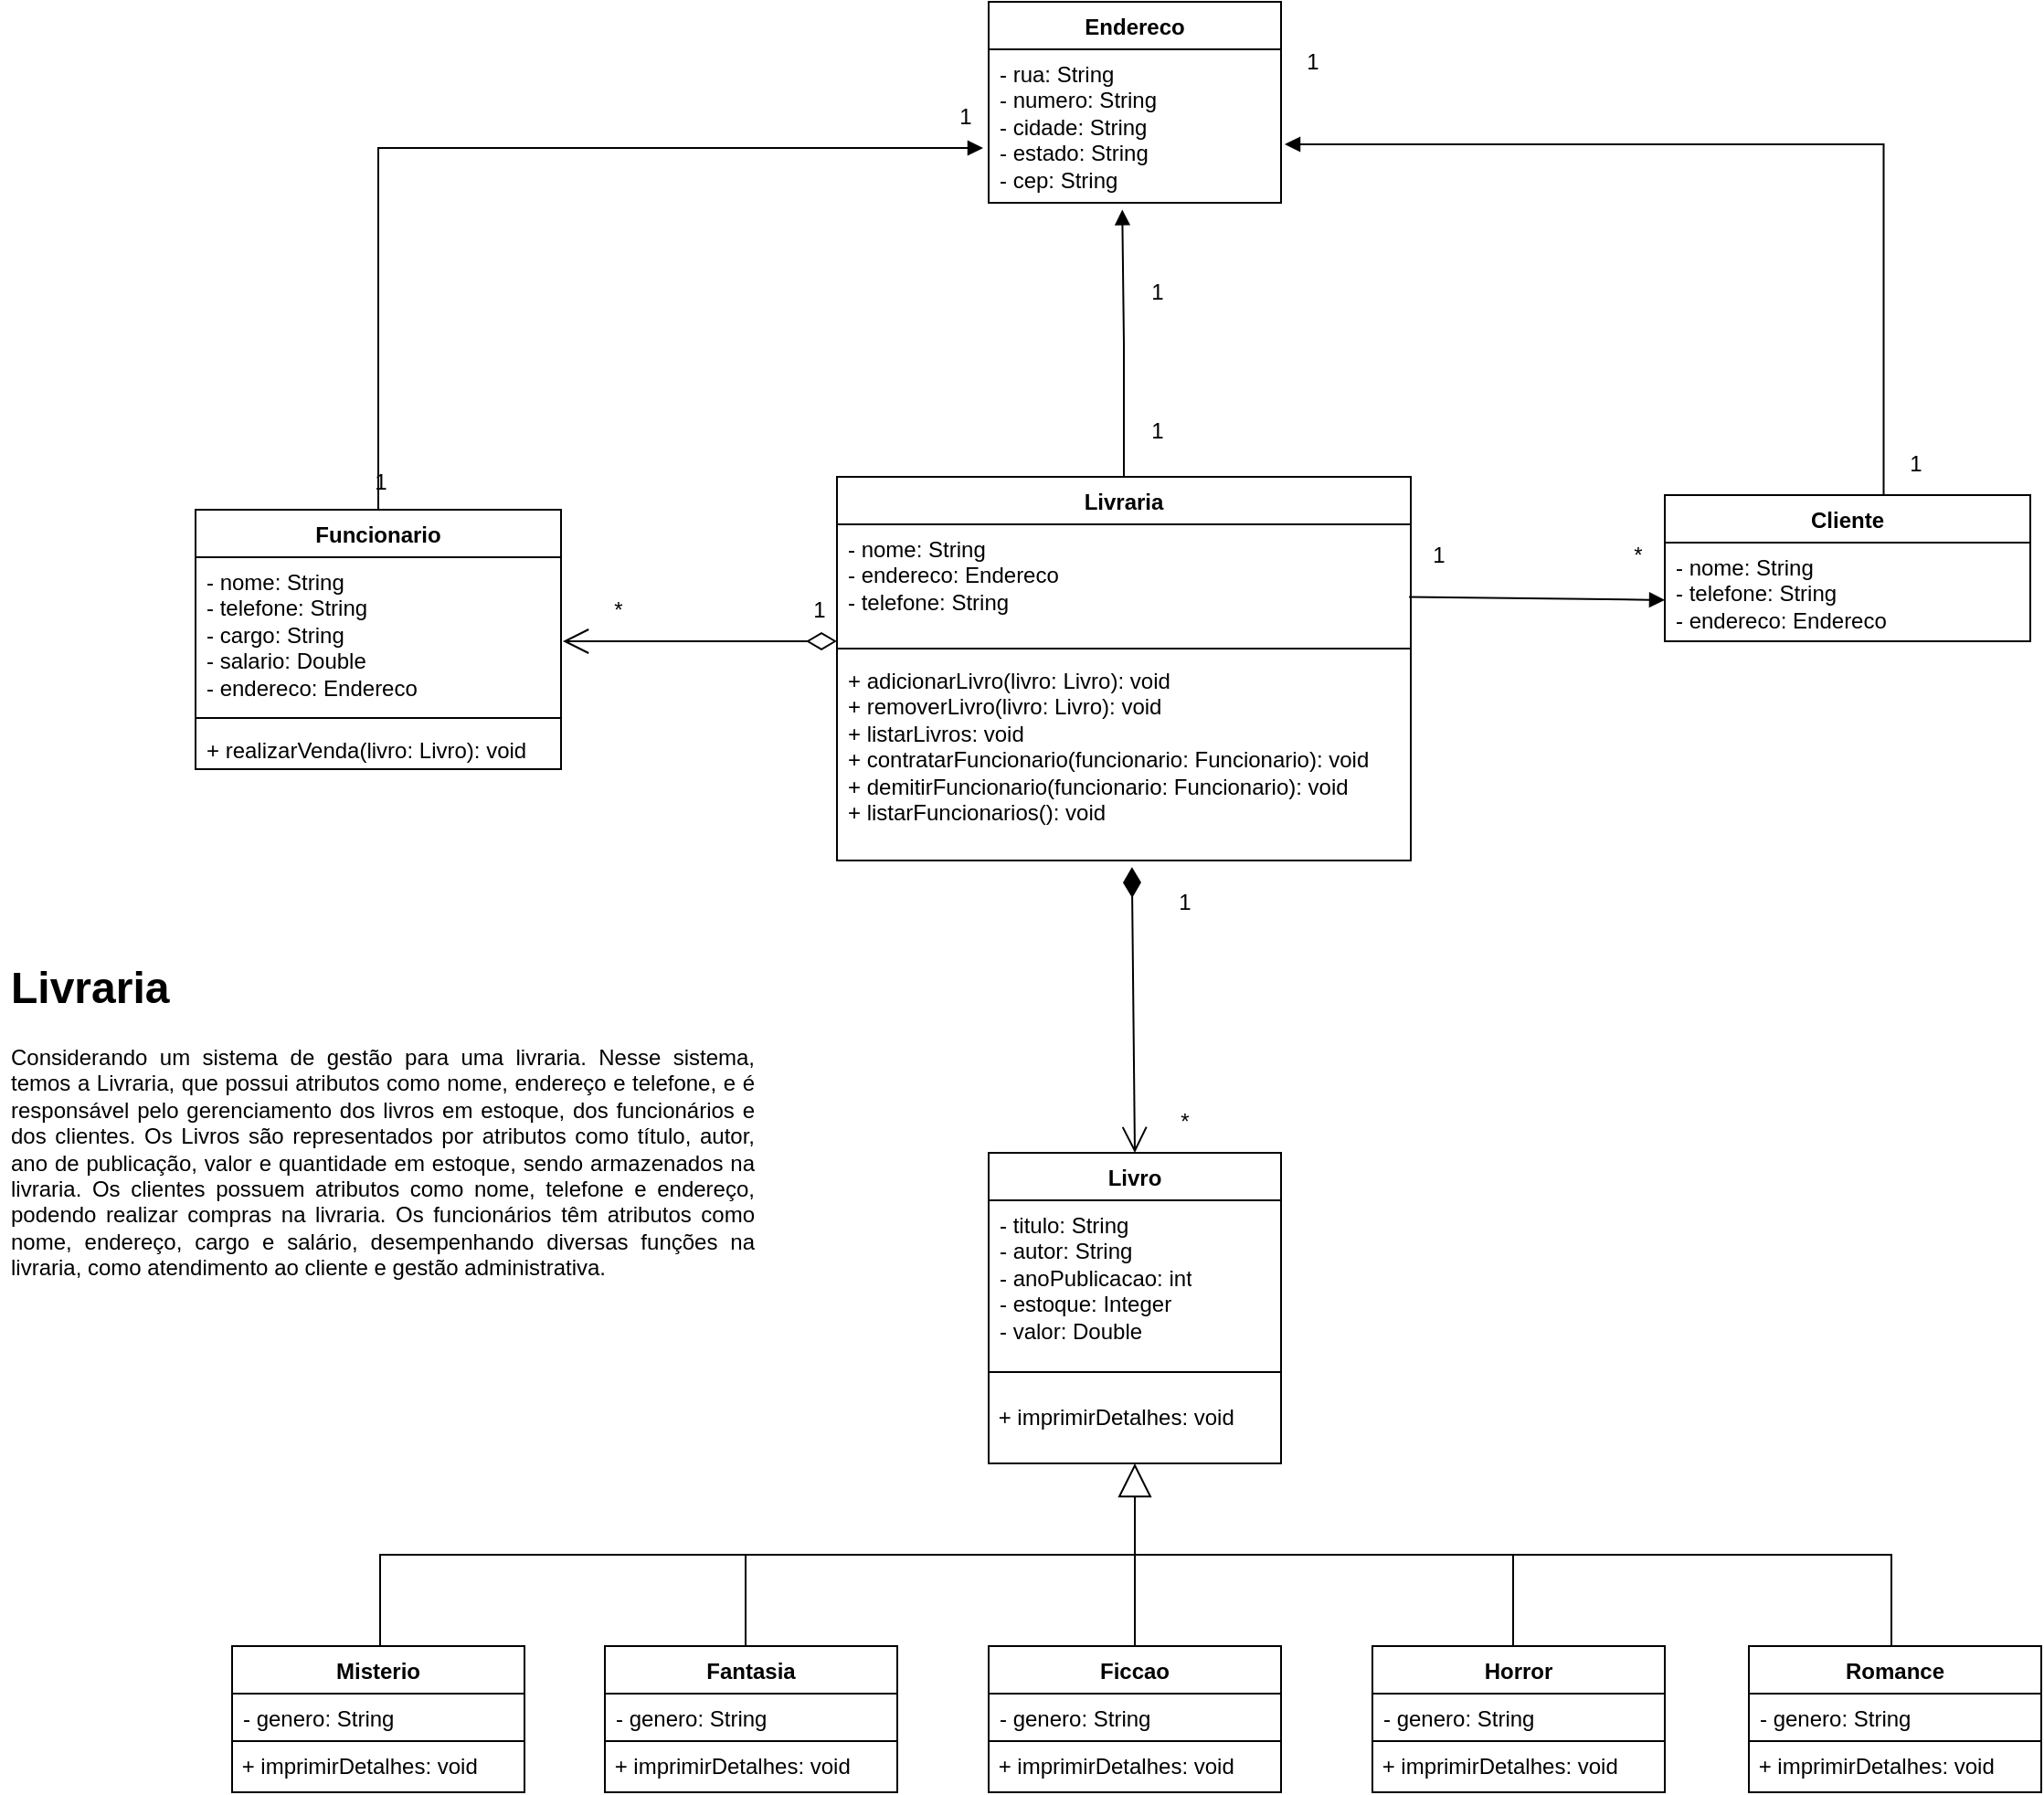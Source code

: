 <mxfile version="21.5.0" type="device">
  <diagram name="Página-1" id="rN2LJihnUFl8Uy325QJz">
    <mxGraphModel dx="1978" dy="747" grid="1" gridSize="10" guides="1" tooltips="1" connect="1" arrows="1" fold="1" page="1" pageScale="1" pageWidth="827" pageHeight="1169" math="0" shadow="0">
      <root>
        <mxCell id="0" />
        <mxCell id="1" parent="0" />
        <mxCell id="oC-QnKjkfsPwuS0FO-7s-1" value="Livro" style="swimlane;fontStyle=1;align=center;verticalAlign=top;childLayout=stackLayout;horizontal=1;startSize=26;horizontalStack=0;resizeParent=1;resizeParentMax=0;resizeLast=0;collapsible=1;marginBottom=0;whiteSpace=wrap;html=1;" parent="1" vertex="1">
          <mxGeometry x="333" y="630" width="160" height="170" as="geometry" />
        </mxCell>
        <mxCell id="oC-QnKjkfsPwuS0FO-7s-2" value="- titulo: String&lt;br&gt;- autor: String&lt;br&gt;- anoPublicacao: int&lt;br&gt;- estoque: Integer&lt;br&gt;- valor: Double" style="text;strokeColor=none;fillColor=none;align=left;verticalAlign=top;spacingLeft=4;spacingRight=4;overflow=hidden;rotatable=0;points=[[0,0.5],[1,0.5]];portConstraint=eastwest;whiteSpace=wrap;html=1;" parent="oC-QnKjkfsPwuS0FO-7s-1" vertex="1">
          <mxGeometry y="26" width="160" height="94" as="geometry" />
        </mxCell>
        <mxCell id="TP7SuFMEwu7cWY-4JSte-9" value="&amp;nbsp;+ imprimirDetalhes: void" style="html=1;whiteSpace=wrap;align=left;" parent="oC-QnKjkfsPwuS0FO-7s-1" vertex="1">
          <mxGeometry y="120" width="160" height="50" as="geometry" />
        </mxCell>
        <mxCell id="oC-QnKjkfsPwuS0FO-7s-5" value="Cliente" style="swimlane;fontStyle=1;align=center;verticalAlign=top;childLayout=stackLayout;horizontal=1;startSize=26;horizontalStack=0;resizeParent=1;resizeParentMax=0;resizeLast=0;collapsible=1;marginBottom=0;whiteSpace=wrap;html=1;" parent="1" vertex="1">
          <mxGeometry x="703" y="270" width="200" height="80" as="geometry" />
        </mxCell>
        <mxCell id="oC-QnKjkfsPwuS0FO-7s-6" value="- nome: String&lt;br&gt;- telefone: String&lt;br&gt;- endereco: Endereco" style="text;strokeColor=none;fillColor=none;align=left;verticalAlign=top;spacingLeft=4;spacingRight=4;overflow=hidden;rotatable=0;points=[[0,0.5],[1,0.5]];portConstraint=eastwest;whiteSpace=wrap;html=1;" parent="oC-QnKjkfsPwuS0FO-7s-5" vertex="1">
          <mxGeometry y="26" width="200" height="54" as="geometry" />
        </mxCell>
        <mxCell id="oC-QnKjkfsPwuS0FO-7s-9" value="Funcionario" style="swimlane;fontStyle=1;align=center;verticalAlign=top;childLayout=stackLayout;horizontal=1;startSize=26;horizontalStack=0;resizeParent=1;resizeParentMax=0;resizeLast=0;collapsible=1;marginBottom=0;whiteSpace=wrap;html=1;" parent="1" vertex="1">
          <mxGeometry x="-101" y="278" width="200" height="142" as="geometry" />
        </mxCell>
        <mxCell id="oC-QnKjkfsPwuS0FO-7s-10" value="- nome: String&lt;br&gt;- telefone: String&lt;br&gt;- cargo: String&lt;br&gt;- salario: Double&lt;br&gt;- endereco: Endereco" style="text;strokeColor=none;fillColor=none;align=left;verticalAlign=top;spacingLeft=4;spacingRight=4;overflow=hidden;rotatable=0;points=[[0,0.5],[1,0.5]];portConstraint=eastwest;whiteSpace=wrap;html=1;" parent="oC-QnKjkfsPwuS0FO-7s-9" vertex="1">
          <mxGeometry y="26" width="200" height="84" as="geometry" />
        </mxCell>
        <mxCell id="oC-QnKjkfsPwuS0FO-7s-11" value="" style="line;strokeWidth=1;fillColor=none;align=left;verticalAlign=middle;spacingTop=-1;spacingLeft=3;spacingRight=3;rotatable=0;labelPosition=right;points=[];portConstraint=eastwest;strokeColor=inherit;" parent="oC-QnKjkfsPwuS0FO-7s-9" vertex="1">
          <mxGeometry y="110" width="200" height="8" as="geometry" />
        </mxCell>
        <mxCell id="oC-QnKjkfsPwuS0FO-7s-12" value="+ realizarVenda(livro: Livro): void" style="text;strokeColor=none;fillColor=none;align=left;verticalAlign=top;spacingLeft=4;spacingRight=4;overflow=hidden;rotatable=0;points=[[0,0.5],[1,0.5]];portConstraint=eastwest;whiteSpace=wrap;html=1;" parent="oC-QnKjkfsPwuS0FO-7s-9" vertex="1">
          <mxGeometry y="118" width="200" height="24" as="geometry" />
        </mxCell>
        <mxCell id="oC-QnKjkfsPwuS0FO-7s-13" value="Ficcao" style="swimlane;fontStyle=1;align=center;verticalAlign=top;childLayout=stackLayout;horizontal=1;startSize=26;horizontalStack=0;resizeParent=1;resizeParentMax=0;resizeLast=0;collapsible=1;marginBottom=0;whiteSpace=wrap;html=1;" parent="1" vertex="1">
          <mxGeometry x="333" y="900" width="160" height="80" as="geometry" />
        </mxCell>
        <mxCell id="oC-QnKjkfsPwuS0FO-7s-14" value="- genero: String" style="text;strokeColor=none;fillColor=none;align=left;verticalAlign=top;spacingLeft=4;spacingRight=4;overflow=hidden;rotatable=0;points=[[0,0.5],[1,0.5]];portConstraint=eastwest;whiteSpace=wrap;html=1;" parent="oC-QnKjkfsPwuS0FO-7s-13" vertex="1">
          <mxGeometry y="26" width="160" height="26" as="geometry" />
        </mxCell>
        <mxCell id="TP7SuFMEwu7cWY-4JSte-12" value="&amp;nbsp;+ imprimirDetalhes: void" style="html=1;whiteSpace=wrap;align=left;" parent="oC-QnKjkfsPwuS0FO-7s-13" vertex="1">
          <mxGeometry y="52" width="160" height="28" as="geometry" />
        </mxCell>
        <mxCell id="oC-QnKjkfsPwuS0FO-7s-17" value="Fantasia" style="swimlane;fontStyle=1;align=center;verticalAlign=top;childLayout=stackLayout;horizontal=1;startSize=26;horizontalStack=0;resizeParent=1;resizeParentMax=0;resizeLast=0;collapsible=1;marginBottom=0;whiteSpace=wrap;html=1;" parent="1" vertex="1">
          <mxGeometry x="123" y="900" width="160" height="80" as="geometry" />
        </mxCell>
        <mxCell id="oC-QnKjkfsPwuS0FO-7s-18" value="- genero: String" style="text;strokeColor=none;fillColor=none;align=left;verticalAlign=top;spacingLeft=4;spacingRight=4;overflow=hidden;rotatable=0;points=[[0,0.5],[1,0.5]];portConstraint=eastwest;whiteSpace=wrap;html=1;" parent="oC-QnKjkfsPwuS0FO-7s-17" vertex="1">
          <mxGeometry y="26" width="160" height="26" as="geometry" />
        </mxCell>
        <mxCell id="TP7SuFMEwu7cWY-4JSte-11" value="&amp;nbsp;+ imprimirDetalhes: void" style="html=1;whiteSpace=wrap;align=left;" parent="oC-QnKjkfsPwuS0FO-7s-17" vertex="1">
          <mxGeometry y="52" width="160" height="28" as="geometry" />
        </mxCell>
        <mxCell id="oC-QnKjkfsPwuS0FO-7s-21" value="Horror" style="swimlane;fontStyle=1;align=center;verticalAlign=top;childLayout=stackLayout;horizontal=1;startSize=26;horizontalStack=0;resizeParent=1;resizeParentMax=0;resizeLast=0;collapsible=1;marginBottom=0;whiteSpace=wrap;html=1;" parent="1" vertex="1">
          <mxGeometry x="543" y="900" width="160" height="80" as="geometry" />
        </mxCell>
        <mxCell id="oC-QnKjkfsPwuS0FO-7s-22" value="- genero: String" style="text;strokeColor=none;fillColor=none;align=left;verticalAlign=top;spacingLeft=4;spacingRight=4;overflow=hidden;rotatable=0;points=[[0,0.5],[1,0.5]];portConstraint=eastwest;whiteSpace=wrap;html=1;" parent="oC-QnKjkfsPwuS0FO-7s-21" vertex="1">
          <mxGeometry y="26" width="160" height="26" as="geometry" />
        </mxCell>
        <mxCell id="TP7SuFMEwu7cWY-4JSte-13" value="&amp;nbsp;+ imprimirDetalhes: void" style="html=1;whiteSpace=wrap;align=left;" parent="oC-QnKjkfsPwuS0FO-7s-21" vertex="1">
          <mxGeometry y="52" width="160" height="28" as="geometry" />
        </mxCell>
        <mxCell id="oC-QnKjkfsPwuS0FO-7s-25" value="Livraria" style="swimlane;fontStyle=1;align=center;verticalAlign=top;childLayout=stackLayout;horizontal=1;startSize=26;horizontalStack=0;resizeParent=1;resizeParentMax=0;resizeLast=0;collapsible=1;marginBottom=0;whiteSpace=wrap;html=1;" parent="1" vertex="1">
          <mxGeometry x="250" y="260" width="314" height="210" as="geometry" />
        </mxCell>
        <mxCell id="oC-QnKjkfsPwuS0FO-7s-26" value="- nome: String&lt;br&gt;- endereco: Endereco&lt;br&gt;- telefone: String&lt;br&gt;" style="text;strokeColor=none;fillColor=none;align=left;verticalAlign=top;spacingLeft=4;spacingRight=4;overflow=hidden;rotatable=0;points=[[0,0.5],[1,0.5]];portConstraint=eastwest;whiteSpace=wrap;html=1;" parent="oC-QnKjkfsPwuS0FO-7s-25" vertex="1">
          <mxGeometry y="26" width="314" height="64" as="geometry" />
        </mxCell>
        <mxCell id="oC-QnKjkfsPwuS0FO-7s-27" value="" style="line;strokeWidth=1;fillColor=none;align=left;verticalAlign=middle;spacingTop=-1;spacingLeft=3;spacingRight=3;rotatable=0;labelPosition=right;points=[];portConstraint=eastwest;strokeColor=inherit;" parent="oC-QnKjkfsPwuS0FO-7s-25" vertex="1">
          <mxGeometry y="90" width="314" height="8" as="geometry" />
        </mxCell>
        <mxCell id="oC-QnKjkfsPwuS0FO-7s-28" value="+ adicionarLivro(livro: Livro): void&lt;br&gt;+ removerLivro(livro: Livro): void&lt;br&gt;+ listarLivros: void&lt;br&gt;+ contratarFuncionario(funcionario: Funcionario): void&lt;br&gt;+ demitirFuncionario(funcionario: Funcionario): void&lt;br&gt;+ listarFuncionarios(): void" style="text;strokeColor=none;fillColor=none;align=left;verticalAlign=top;spacingLeft=4;spacingRight=4;overflow=hidden;rotatable=0;points=[[0,0.5],[1,0.5]];portConstraint=eastwest;whiteSpace=wrap;html=1;" parent="oC-QnKjkfsPwuS0FO-7s-25" vertex="1">
          <mxGeometry y="98" width="314" height="112" as="geometry" />
        </mxCell>
        <mxCell id="oC-QnKjkfsPwuS0FO-7s-29" value="Romance" style="swimlane;fontStyle=1;align=center;verticalAlign=top;childLayout=stackLayout;horizontal=1;startSize=26;horizontalStack=0;resizeParent=1;resizeParentMax=0;resizeLast=0;collapsible=1;marginBottom=0;whiteSpace=wrap;html=1;" parent="1" vertex="1">
          <mxGeometry x="749" y="900" width="160" height="80" as="geometry" />
        </mxCell>
        <mxCell id="oC-QnKjkfsPwuS0FO-7s-30" value="- genero: String" style="text;strokeColor=none;fillColor=none;align=left;verticalAlign=top;spacingLeft=4;spacingRight=4;overflow=hidden;rotatable=0;points=[[0,0.5],[1,0.5]];portConstraint=eastwest;whiteSpace=wrap;html=1;" parent="oC-QnKjkfsPwuS0FO-7s-29" vertex="1">
          <mxGeometry y="26" width="160" height="26" as="geometry" />
        </mxCell>
        <mxCell id="TP7SuFMEwu7cWY-4JSte-14" value="&amp;nbsp;+ imprimirDetalhes: void" style="html=1;whiteSpace=wrap;align=left;" parent="oC-QnKjkfsPwuS0FO-7s-29" vertex="1">
          <mxGeometry y="52" width="160" height="28" as="geometry" />
        </mxCell>
        <mxCell id="oC-QnKjkfsPwuS0FO-7s-31" value="Misterio" style="swimlane;fontStyle=1;align=center;verticalAlign=top;childLayout=stackLayout;horizontal=1;startSize=26;horizontalStack=0;resizeParent=1;resizeParentMax=0;resizeLast=0;collapsible=1;marginBottom=0;whiteSpace=wrap;html=1;" parent="1" vertex="1">
          <mxGeometry x="-81" y="900" width="160" height="80" as="geometry" />
        </mxCell>
        <mxCell id="oC-QnKjkfsPwuS0FO-7s-32" value="- genero: String" style="text;strokeColor=none;fillColor=none;align=left;verticalAlign=top;spacingLeft=4;spacingRight=4;overflow=hidden;rotatable=0;points=[[0,0.5],[1,0.5]];portConstraint=eastwest;whiteSpace=wrap;html=1;" parent="oC-QnKjkfsPwuS0FO-7s-31" vertex="1">
          <mxGeometry y="26" width="160" height="26" as="geometry" />
        </mxCell>
        <mxCell id="TP7SuFMEwu7cWY-4JSte-10" value="&amp;nbsp;+ imprimirDetalhes: void" style="html=1;whiteSpace=wrap;align=left;" parent="oC-QnKjkfsPwuS0FO-7s-31" vertex="1">
          <mxGeometry y="52" width="160" height="28" as="geometry" />
        </mxCell>
        <mxCell id="oC-QnKjkfsPwuS0FO-7s-33" value="" style="endArrow=block;endSize=16;endFill=0;html=1;rounded=0;exitX=0.5;exitY=0;exitDx=0;exitDy=0;" parent="1" source="oC-QnKjkfsPwuS0FO-7s-13" edge="1">
          <mxGeometry width="160" relative="1" as="geometry">
            <mxPoint x="240" y="840" as="sourcePoint" />
            <mxPoint x="413" y="800" as="targetPoint" />
          </mxGeometry>
        </mxCell>
        <mxCell id="oC-QnKjkfsPwuS0FO-7s-34" value="" style="endArrow=none;html=1;edgeStyle=orthogonalEdgeStyle;rounded=0;" parent="1" edge="1">
          <mxGeometry relative="1" as="geometry">
            <mxPoint y="850" as="sourcePoint" />
            <mxPoint x="410" y="850" as="targetPoint" />
          </mxGeometry>
        </mxCell>
        <mxCell id="oC-QnKjkfsPwuS0FO-7s-37" value="" style="endArrow=none;html=1;edgeStyle=orthogonalEdgeStyle;rounded=0;" parent="1" edge="1">
          <mxGeometry relative="1" as="geometry">
            <mxPoint x="4" y="850" as="sourcePoint" />
            <mxPoint x="414" y="850" as="targetPoint" />
          </mxGeometry>
        </mxCell>
        <mxCell id="oC-QnKjkfsPwuS0FO-7s-38" value="" style="endArrow=none;html=1;edgeStyle=orthogonalEdgeStyle;rounded=0;" parent="1" edge="1">
          <mxGeometry relative="1" as="geometry">
            <mxPoint x="410" y="850" as="sourcePoint" />
            <mxPoint x="820" y="850" as="targetPoint" />
          </mxGeometry>
        </mxCell>
        <mxCell id="oC-QnKjkfsPwuS0FO-7s-39" value="" style="endArrow=none;html=1;edgeStyle=orthogonalEdgeStyle;rounded=0;" parent="1" edge="1">
          <mxGeometry relative="1" as="geometry">
            <mxPoint x="817" y="850" as="sourcePoint" />
            <mxPoint x="827" y="900" as="targetPoint" />
            <Array as="points">
              <mxPoint x="827" y="850" />
            </Array>
          </mxGeometry>
        </mxCell>
        <mxCell id="oC-QnKjkfsPwuS0FO-7s-42" value="" style="endArrow=none;html=1;edgeStyle=orthogonalEdgeStyle;rounded=0;" parent="1" edge="1">
          <mxGeometry relative="1" as="geometry">
            <mxPoint x="610" y="850" as="sourcePoint" />
            <mxPoint x="620" y="900" as="targetPoint" />
            <Array as="points">
              <mxPoint x="620" y="850" />
            </Array>
          </mxGeometry>
        </mxCell>
        <mxCell id="oC-QnKjkfsPwuS0FO-7s-43" value="" style="endArrow=none;html=1;edgeStyle=orthogonalEdgeStyle;rounded=0;" parent="1" edge="1">
          <mxGeometry relative="1" as="geometry">
            <mxPoint x="190" y="850" as="sourcePoint" />
            <mxPoint x="200" y="900" as="targetPoint" />
            <Array as="points">
              <mxPoint x="200" y="850" />
            </Array>
          </mxGeometry>
        </mxCell>
        <mxCell id="oC-QnKjkfsPwuS0FO-7s-44" value="" style="endArrow=none;html=1;edgeStyle=orthogonalEdgeStyle;rounded=0;" parent="1" edge="1">
          <mxGeometry relative="1" as="geometry">
            <mxPoint x="10" y="850" as="sourcePoint" />
            <mxPoint y="900" as="targetPoint" />
            <Array as="points">
              <mxPoint y="850" />
            </Array>
          </mxGeometry>
        </mxCell>
        <mxCell id="oC-QnKjkfsPwuS0FO-7s-45" value="" style="endArrow=block;endFill=1;html=1;align=left;verticalAlign=top;rounded=0;entryX=0;entryY=0.582;entryDx=0;entryDy=0;exitX=0.997;exitY=0.622;exitDx=0;exitDy=0;exitPerimeter=0;entryPerimeter=0;" parent="1" source="oC-QnKjkfsPwuS0FO-7s-26" target="oC-QnKjkfsPwuS0FO-7s-6" edge="1">
          <mxGeometry x="-1" relative="1" as="geometry">
            <mxPoint x="490" y="560" as="sourcePoint" />
            <mxPoint x="650" y="560" as="targetPoint" />
          </mxGeometry>
        </mxCell>
        <mxCell id="oC-QnKjkfsPwuS0FO-7s-52" value="" style="endArrow=open;html=1;endSize=12;startArrow=diamondThin;startSize=14;startFill=0;edgeStyle=orthogonalEdgeStyle;rounded=0;" parent="1" source="oC-QnKjkfsPwuS0FO-7s-27" edge="1">
          <mxGeometry x="0.025" y="-47" relative="1" as="geometry">
            <mxPoint x="200" y="410" as="sourcePoint" />
            <mxPoint x="100" y="350" as="targetPoint" />
            <Array as="points">
              <mxPoint x="150" y="350" />
              <mxPoint x="150" y="350" />
            </Array>
            <mxPoint as="offset" />
          </mxGeometry>
        </mxCell>
        <mxCell id="oC-QnKjkfsPwuS0FO-7s-56" value="" style="endArrow=open;html=1;endSize=12;startArrow=diamondThin;startSize=14;startFill=1;align=left;verticalAlign=bottom;rounded=0;exitX=0.514;exitY=1.032;exitDx=0;exitDy=0;exitPerimeter=0;entryX=0.5;entryY=0;entryDx=0;entryDy=0;" parent="1" source="oC-QnKjkfsPwuS0FO-7s-28" target="oC-QnKjkfsPwuS0FO-7s-1" edge="1">
          <mxGeometry x="-1" y="3" relative="1" as="geometry">
            <mxPoint x="380" y="590" as="sourcePoint" />
            <mxPoint x="470" y="590" as="targetPoint" />
          </mxGeometry>
        </mxCell>
        <mxCell id="TP7SuFMEwu7cWY-4JSte-16" value="Endereco" style="swimlane;fontStyle=1;align=center;verticalAlign=top;childLayout=stackLayout;horizontal=1;startSize=26;horizontalStack=0;resizeParent=1;resizeParentMax=0;resizeLast=0;collapsible=1;marginBottom=0;whiteSpace=wrap;html=1;" parent="1" vertex="1">
          <mxGeometry x="333" width="160" height="110" as="geometry" />
        </mxCell>
        <mxCell id="TP7SuFMEwu7cWY-4JSte-17" value="- rua: String&lt;br&gt;- numero: String&lt;br&gt;- cidade: String&lt;br&gt;- estado: String&lt;br&gt;- cep: String" style="text;strokeColor=none;fillColor=none;align=left;verticalAlign=top;spacingLeft=4;spacingRight=4;overflow=hidden;rotatable=0;points=[[0,0.5],[1,0.5]];portConstraint=eastwest;whiteSpace=wrap;html=1;" parent="TP7SuFMEwu7cWY-4JSte-16" vertex="1">
          <mxGeometry y="26" width="160" height="84" as="geometry" />
        </mxCell>
        <mxCell id="TP7SuFMEwu7cWY-4JSte-20" value="1" style="text;html=1;align=center;verticalAlign=middle;resizable=0;points=[];autosize=1;strokeColor=none;fillColor=none;" parent="1" vertex="1">
          <mxGeometry x="225" y="318" width="30" height="30" as="geometry" />
        </mxCell>
        <mxCell id="TP7SuFMEwu7cWY-4JSte-21" value="*" style="text;html=1;align=center;verticalAlign=middle;resizable=0;points=[];autosize=1;strokeColor=none;fillColor=none;" parent="1" vertex="1">
          <mxGeometry x="115" y="318" width="30" height="30" as="geometry" />
        </mxCell>
        <mxCell id="TP7SuFMEwu7cWY-4JSte-22" value="1" style="text;html=1;align=center;verticalAlign=middle;resizable=0;points=[];autosize=1;strokeColor=none;fillColor=none;" parent="1" vertex="1">
          <mxGeometry x="425" y="478" width="30" height="30" as="geometry" />
        </mxCell>
        <mxCell id="TP7SuFMEwu7cWY-4JSte-23" value="*" style="text;html=1;align=center;verticalAlign=middle;resizable=0;points=[];autosize=1;strokeColor=none;fillColor=none;" parent="1" vertex="1">
          <mxGeometry x="425" y="598" width="30" height="30" as="geometry" />
        </mxCell>
        <mxCell id="TP7SuFMEwu7cWY-4JSte-24" value="1" style="text;html=1;align=center;verticalAlign=middle;resizable=0;points=[];autosize=1;strokeColor=none;fillColor=none;" parent="1" vertex="1">
          <mxGeometry x="564" y="288" width="30" height="30" as="geometry" />
        </mxCell>
        <mxCell id="TP7SuFMEwu7cWY-4JSte-25" value="*" style="text;html=1;align=center;verticalAlign=middle;resizable=0;points=[];autosize=1;strokeColor=none;fillColor=none;" parent="1" vertex="1">
          <mxGeometry x="673" y="288" width="30" height="30" as="geometry" />
        </mxCell>
        <mxCell id="TP7SuFMEwu7cWY-4JSte-26" value="" style="html=1;verticalAlign=bottom;endArrow=block;edgeStyle=elbowEdgeStyle;elbow=vertical;curved=0;rounded=0;exitX=-0.075;exitY=1.077;exitDx=0;exitDy=0;exitPerimeter=0;" parent="1" source="TP7SuFMEwu7cWY-4JSte-28" edge="1">
          <mxGeometry width="80" relative="1" as="geometry">
            <mxPoint x="820" y="287.6" as="sourcePoint" />
            <mxPoint x="495" y="78" as="targetPoint" />
            <Array as="points">
              <mxPoint x="695" y="78" />
            </Array>
          </mxGeometry>
        </mxCell>
        <mxCell id="TP7SuFMEwu7cWY-4JSte-27" value="1" style="text;html=1;align=center;verticalAlign=middle;resizable=0;points=[];autosize=1;strokeColor=none;fillColor=none;" parent="1" vertex="1">
          <mxGeometry x="495" y="18" width="30" height="30" as="geometry" />
        </mxCell>
        <mxCell id="TP7SuFMEwu7cWY-4JSte-28" value="1" style="text;html=1;align=center;verticalAlign=middle;resizable=0;points=[];autosize=1;strokeColor=none;fillColor=none;" parent="1" vertex="1">
          <mxGeometry x="825" y="238" width="30" height="30" as="geometry" />
        </mxCell>
        <mxCell id="TP7SuFMEwu7cWY-4JSte-29" value="" style="html=1;verticalAlign=bottom;endArrow=block;edgeStyle=elbowEdgeStyle;elbow=vertical;curved=0;rounded=0;entryX=0.457;entryY=1.044;entryDx=0;entryDy=0;entryPerimeter=0;" parent="1" source="oC-QnKjkfsPwuS0FO-7s-25" target="TP7SuFMEwu7cWY-4JSte-17" edge="1">
          <mxGeometry width="80" relative="1" as="geometry">
            <mxPoint x="460" y="290" as="sourcePoint" />
            <mxPoint x="407" y="150" as="targetPoint" />
          </mxGeometry>
        </mxCell>
        <mxCell id="TP7SuFMEwu7cWY-4JSte-30" value="1" style="text;html=1;align=center;verticalAlign=middle;resizable=0;points=[];autosize=1;strokeColor=none;fillColor=none;" parent="1" vertex="1">
          <mxGeometry x="410" y="144" width="30" height="30" as="geometry" />
        </mxCell>
        <mxCell id="TP7SuFMEwu7cWY-4JSte-31" value="1" style="text;html=1;align=center;verticalAlign=middle;resizable=0;points=[];autosize=1;strokeColor=none;fillColor=none;" parent="1" vertex="1">
          <mxGeometry x="410" y="220" width="30" height="30" as="geometry" />
        </mxCell>
        <mxCell id="TP7SuFMEwu7cWY-4JSte-32" value="" style="html=1;verticalAlign=bottom;endArrow=block;edgeStyle=elbowEdgeStyle;elbow=vertical;curved=0;rounded=0;exitX=0.5;exitY=0;exitDx=0;exitDy=0;" parent="1" source="oC-QnKjkfsPwuS0FO-7s-9" edge="1">
          <mxGeometry width="80" relative="1" as="geometry">
            <mxPoint x="180" y="340" as="sourcePoint" />
            <mxPoint x="330" y="80" as="targetPoint" />
            <Array as="points">
              <mxPoint x="150" y="80" />
            </Array>
          </mxGeometry>
        </mxCell>
        <mxCell id="TP7SuFMEwu7cWY-4JSte-33" value="1" style="text;html=1;align=center;verticalAlign=middle;resizable=0;points=[];autosize=1;strokeColor=none;fillColor=none;" parent="1" vertex="1">
          <mxGeometry x="305" y="48" width="30" height="30" as="geometry" />
        </mxCell>
        <mxCell id="TP7SuFMEwu7cWY-4JSte-34" value="1" style="text;html=1;align=center;verticalAlign=middle;resizable=0;points=[];autosize=1;strokeColor=none;fillColor=none;" parent="1" vertex="1">
          <mxGeometry x="-15" y="248" width="30" height="30" as="geometry" />
        </mxCell>
        <mxCell id="TP7SuFMEwu7cWY-4JSte-35" value="&lt;h1 style=&quot;text-align: justify;&quot;&gt;Livraria&lt;/h1&gt;&lt;p style=&quot;text-align: justify;&quot;&gt;Considerando um sistema de gestão para uma livraria. Nesse sistema, temos a Livraria, que possui atributos como nome, endereço e telefone, e é responsável pelo gerenciamento dos livros em estoque, dos funcionários e dos clientes. Os Livros são representados por atributos como título, autor, ano de publicação, valor e quantidade em estoque, sendo armazenados na livraria. Os clientes possuem atributos como nome, telefone e endereço, podendo realizar compras na livraria. Os funcionários têm atributos como nome, endereço, cargo e salário, desempenhando diversas funções na livraria, como atendimento ao cliente e gestão administrativa.&lt;br&gt;&lt;/p&gt;" style="text;html=1;strokeColor=none;fillColor=none;spacing=5;spacingTop=-20;whiteSpace=wrap;overflow=hidden;rounded=0;" parent="1" vertex="1">
          <mxGeometry x="-207.5" y="520" width="415" height="210" as="geometry" />
        </mxCell>
      </root>
    </mxGraphModel>
  </diagram>
</mxfile>
